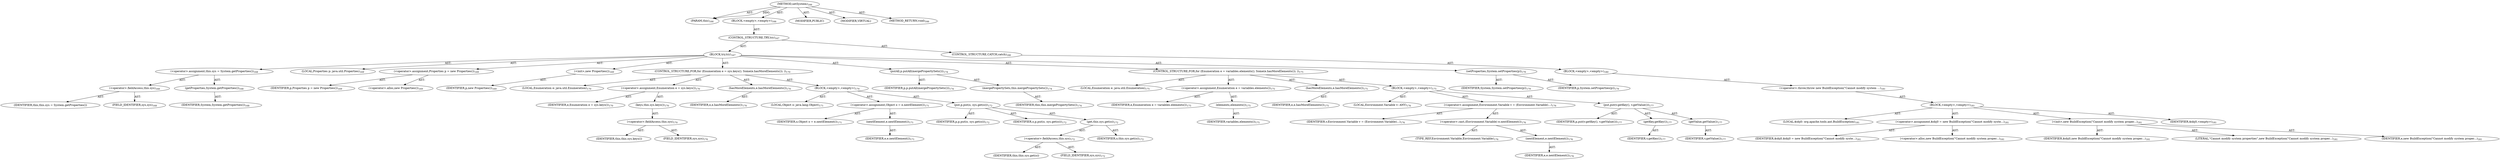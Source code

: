 digraph "setSystem" {  
"111669149699" [label = <(METHOD,setSystem)<SUB>166</SUB>> ]
"115964116995" [label = <(PARAM,this)<SUB>166</SUB>> ]
"25769803784" [label = <(BLOCK,&lt;empty&gt;,&lt;empty&gt;)<SUB>166</SUB>> ]
"47244640261" [label = <(CONTROL_STRUCTURE,TRY,try)<SUB>167</SUB>> ]
"25769803785" [label = <(BLOCK,try,try)<SUB>167</SUB>> ]
"30064771112" [label = <(&lt;operator&gt;.assignment,this.sys = System.getProperties())<SUB>168</SUB>> ]
"30064771113" [label = <(&lt;operator&gt;.fieldAccess,this.sys)<SUB>168</SUB>> ]
"68719476792" [label = <(IDENTIFIER,this,this.sys = System.getProperties())> ]
"55834574849" [label = <(FIELD_IDENTIFIER,sys,sys)<SUB>168</SUB>> ]
"30064771114" [label = <(getProperties,System.getProperties())<SUB>168</SUB>> ]
"68719476793" [label = <(IDENTIFIER,System,System.getProperties())<SUB>168</SUB>> ]
"94489280521" [label = <(LOCAL,Properties p: java.util.Properties)<SUB>169</SUB>> ]
"30064771115" [label = <(&lt;operator&gt;.assignment,Properties p = new Properties())<SUB>169</SUB>> ]
"68719476794" [label = <(IDENTIFIER,p,Properties p = new Properties())<SUB>169</SUB>> ]
"30064771116" [label = <(&lt;operator&gt;.alloc,new Properties())<SUB>169</SUB>> ]
"30064771117" [label = <(&lt;init&gt;,new Properties())<SUB>169</SUB>> ]
"68719476795" [label = <(IDENTIFIER,p,new Properties())<SUB>169</SUB>> ]
"47244640262" [label = <(CONTROL_STRUCTURE,FOR,for (Enumeration e = sys.keys(); Some(e.hasMoreElements()); ))<SUB>170</SUB>> ]
"94489280522" [label = <(LOCAL,Enumeration e: java.util.Enumeration)<SUB>170</SUB>> ]
"30064771118" [label = <(&lt;operator&gt;.assignment,Enumeration e = sys.keys())<SUB>170</SUB>> ]
"68719476796" [label = <(IDENTIFIER,e,Enumeration e = sys.keys())<SUB>170</SUB>> ]
"30064771119" [label = <(keys,this.sys.keys())<SUB>170</SUB>> ]
"30064771120" [label = <(&lt;operator&gt;.fieldAccess,this.sys)<SUB>170</SUB>> ]
"68719476797" [label = <(IDENTIFIER,this,this.sys.keys())> ]
"55834574850" [label = <(FIELD_IDENTIFIER,sys,sys)<SUB>170</SUB>> ]
"30064771121" [label = <(hasMoreElements,e.hasMoreElements())<SUB>170</SUB>> ]
"68719476798" [label = <(IDENTIFIER,e,e.hasMoreElements())<SUB>170</SUB>> ]
"25769803786" [label = <(BLOCK,&lt;empty&gt;,&lt;empty&gt;)<SUB>170</SUB>> ]
"94489280523" [label = <(LOCAL,Object o: java.lang.Object)<SUB>171</SUB>> ]
"30064771122" [label = <(&lt;operator&gt;.assignment,Object o = e.nextElement())<SUB>171</SUB>> ]
"68719476799" [label = <(IDENTIFIER,o,Object o = e.nextElement())<SUB>171</SUB>> ]
"30064771123" [label = <(nextElement,e.nextElement())<SUB>171</SUB>> ]
"68719476800" [label = <(IDENTIFIER,e,e.nextElement())<SUB>171</SUB>> ]
"30064771124" [label = <(put,p.put(o, sys.get(o)))<SUB>172</SUB>> ]
"68719476801" [label = <(IDENTIFIER,p,p.put(o, sys.get(o)))<SUB>172</SUB>> ]
"68719476802" [label = <(IDENTIFIER,o,p.put(o, sys.get(o)))<SUB>172</SUB>> ]
"30064771125" [label = <(get,this.sys.get(o))<SUB>172</SUB>> ]
"30064771126" [label = <(&lt;operator&gt;.fieldAccess,this.sys)<SUB>172</SUB>> ]
"68719476803" [label = <(IDENTIFIER,this,this.sys.get(o))> ]
"55834574851" [label = <(FIELD_IDENTIFIER,sys,sys)<SUB>172</SUB>> ]
"68719476804" [label = <(IDENTIFIER,o,this.sys.get(o))<SUB>172</SUB>> ]
"30064771127" [label = <(putAll,p.putAll(mergePropertySets()))<SUB>174</SUB>> ]
"68719476805" [label = <(IDENTIFIER,p,p.putAll(mergePropertySets()))<SUB>174</SUB>> ]
"30064771128" [label = <(mergePropertySets,this.mergePropertySets())<SUB>174</SUB>> ]
"68719476739" [label = <(IDENTIFIER,this,this.mergePropertySets())<SUB>174</SUB>> ]
"47244640263" [label = <(CONTROL_STRUCTURE,FOR,for (Enumeration e = variables.elements(); Some(e.hasMoreElements()); ))<SUB>175</SUB>> ]
"94489280524" [label = <(LOCAL,Enumeration e: java.util.Enumeration)<SUB>175</SUB>> ]
"30064771129" [label = <(&lt;operator&gt;.assignment,Enumeration e = variables.elements())<SUB>175</SUB>> ]
"68719476806" [label = <(IDENTIFIER,e,Enumeration e = variables.elements())<SUB>175</SUB>> ]
"30064771130" [label = <(elements,elements())<SUB>175</SUB>> ]
"68719476807" [label = <(IDENTIFIER,variables,elements())<SUB>175</SUB>> ]
"30064771131" [label = <(hasMoreElements,e.hasMoreElements())<SUB>175</SUB>> ]
"68719476808" [label = <(IDENTIFIER,e,e.hasMoreElements())<SUB>175</SUB>> ]
"25769803787" [label = <(BLOCK,&lt;empty&gt;,&lt;empty&gt;)<SUB>175</SUB>> ]
"94489280525" [label = <(LOCAL,Environment.Variable v: ANY)<SUB>176</SUB>> ]
"30064771132" [label = <(&lt;operator&gt;.assignment,Environment.Variable v = (Environment.Variable)...)<SUB>176</SUB>> ]
"68719476809" [label = <(IDENTIFIER,v,Environment.Variable v = (Environment.Variable)...)<SUB>176</SUB>> ]
"30064771133" [label = <(&lt;operator&gt;.cast,(Environment.Variable) e.nextElement())<SUB>176</SUB>> ]
"180388626434" [label = <(TYPE_REF,Environment.Variable,Environment.Variable)<SUB>176</SUB>> ]
"30064771134" [label = <(nextElement,e.nextElement())<SUB>176</SUB>> ]
"68719476810" [label = <(IDENTIFIER,e,e.nextElement())<SUB>176</SUB>> ]
"30064771135" [label = <(put,put(v.getKey(), v.getValue()))<SUB>177</SUB>> ]
"68719476811" [label = <(IDENTIFIER,p,put(v.getKey(), v.getValue()))<SUB>177</SUB>> ]
"30064771136" [label = <(getKey,getKey())<SUB>177</SUB>> ]
"68719476812" [label = <(IDENTIFIER,v,getKey())<SUB>177</SUB>> ]
"30064771137" [label = <(getValue,getValue())<SUB>177</SUB>> ]
"68719476813" [label = <(IDENTIFIER,v,getValue())<SUB>177</SUB>> ]
"30064771138" [label = <(setProperties,System.setProperties(p))<SUB>179</SUB>> ]
"68719476814" [label = <(IDENTIFIER,System,System.setProperties(p))<SUB>179</SUB>> ]
"68719476815" [label = <(IDENTIFIER,p,System.setProperties(p))<SUB>179</SUB>> ]
"47244640264" [label = <(CONTROL_STRUCTURE,CATCH,catch)<SUB>180</SUB>> ]
"25769803788" [label = <(BLOCK,&lt;empty&gt;,&lt;empty&gt;)<SUB>180</SUB>> ]
"30064771139" [label = <(&lt;operator&gt;.throw,throw new BuildException(&quot;Cannot modify system ...)<SUB>181</SUB>> ]
"25769803789" [label = <(BLOCK,&lt;empty&gt;,&lt;empty&gt;)<SUB>181</SUB>> ]
"94489280526" [label = <(LOCAL,$obj0: org.apache.tools.ant.BuildException)<SUB>181</SUB>> ]
"30064771140" [label = <(&lt;operator&gt;.assignment,$obj0 = new BuildException(&quot;Cannot modify syste...)<SUB>181</SUB>> ]
"68719476816" [label = <(IDENTIFIER,$obj0,$obj0 = new BuildException(&quot;Cannot modify syste...)<SUB>181</SUB>> ]
"30064771141" [label = <(&lt;operator&gt;.alloc,new BuildException(&quot;Cannot modify system proper...)<SUB>181</SUB>> ]
"30064771142" [label = <(&lt;init&gt;,new BuildException(&quot;Cannot modify system proper...)<SUB>181</SUB>> ]
"68719476817" [label = <(IDENTIFIER,$obj0,new BuildException(&quot;Cannot modify system proper...)<SUB>181</SUB>> ]
"90194313224" [label = <(LITERAL,&quot;Cannot modify system properties&quot;,new BuildException(&quot;Cannot modify system proper...)<SUB>181</SUB>> ]
"68719476818" [label = <(IDENTIFIER,e,new BuildException(&quot;Cannot modify system proper...)<SUB>181</SUB>> ]
"68719476819" [label = <(IDENTIFIER,$obj0,&lt;empty&gt;)<SUB>181</SUB>> ]
"133143986192" [label = <(MODIFIER,PUBLIC)> ]
"133143986193" [label = <(MODIFIER,VIRTUAL)> ]
"128849018883" [label = <(METHOD_RETURN,void)<SUB>166</SUB>> ]
  "111669149699" -> "115964116995"  [ label = "AST: "] 
  "111669149699" -> "25769803784"  [ label = "AST: "] 
  "111669149699" -> "133143986192"  [ label = "AST: "] 
  "111669149699" -> "133143986193"  [ label = "AST: "] 
  "111669149699" -> "128849018883"  [ label = "AST: "] 
  "25769803784" -> "47244640261"  [ label = "AST: "] 
  "47244640261" -> "25769803785"  [ label = "AST: "] 
  "47244640261" -> "47244640264"  [ label = "AST: "] 
  "25769803785" -> "30064771112"  [ label = "AST: "] 
  "25769803785" -> "94489280521"  [ label = "AST: "] 
  "25769803785" -> "30064771115"  [ label = "AST: "] 
  "25769803785" -> "30064771117"  [ label = "AST: "] 
  "25769803785" -> "47244640262"  [ label = "AST: "] 
  "25769803785" -> "30064771127"  [ label = "AST: "] 
  "25769803785" -> "47244640263"  [ label = "AST: "] 
  "25769803785" -> "30064771138"  [ label = "AST: "] 
  "30064771112" -> "30064771113"  [ label = "AST: "] 
  "30064771112" -> "30064771114"  [ label = "AST: "] 
  "30064771113" -> "68719476792"  [ label = "AST: "] 
  "30064771113" -> "55834574849"  [ label = "AST: "] 
  "30064771114" -> "68719476793"  [ label = "AST: "] 
  "30064771115" -> "68719476794"  [ label = "AST: "] 
  "30064771115" -> "30064771116"  [ label = "AST: "] 
  "30064771117" -> "68719476795"  [ label = "AST: "] 
  "47244640262" -> "94489280522"  [ label = "AST: "] 
  "47244640262" -> "30064771118"  [ label = "AST: "] 
  "47244640262" -> "30064771121"  [ label = "AST: "] 
  "47244640262" -> "25769803786"  [ label = "AST: "] 
  "30064771118" -> "68719476796"  [ label = "AST: "] 
  "30064771118" -> "30064771119"  [ label = "AST: "] 
  "30064771119" -> "30064771120"  [ label = "AST: "] 
  "30064771120" -> "68719476797"  [ label = "AST: "] 
  "30064771120" -> "55834574850"  [ label = "AST: "] 
  "30064771121" -> "68719476798"  [ label = "AST: "] 
  "25769803786" -> "94489280523"  [ label = "AST: "] 
  "25769803786" -> "30064771122"  [ label = "AST: "] 
  "25769803786" -> "30064771124"  [ label = "AST: "] 
  "30064771122" -> "68719476799"  [ label = "AST: "] 
  "30064771122" -> "30064771123"  [ label = "AST: "] 
  "30064771123" -> "68719476800"  [ label = "AST: "] 
  "30064771124" -> "68719476801"  [ label = "AST: "] 
  "30064771124" -> "68719476802"  [ label = "AST: "] 
  "30064771124" -> "30064771125"  [ label = "AST: "] 
  "30064771125" -> "30064771126"  [ label = "AST: "] 
  "30064771125" -> "68719476804"  [ label = "AST: "] 
  "30064771126" -> "68719476803"  [ label = "AST: "] 
  "30064771126" -> "55834574851"  [ label = "AST: "] 
  "30064771127" -> "68719476805"  [ label = "AST: "] 
  "30064771127" -> "30064771128"  [ label = "AST: "] 
  "30064771128" -> "68719476739"  [ label = "AST: "] 
  "47244640263" -> "94489280524"  [ label = "AST: "] 
  "47244640263" -> "30064771129"  [ label = "AST: "] 
  "47244640263" -> "30064771131"  [ label = "AST: "] 
  "47244640263" -> "25769803787"  [ label = "AST: "] 
  "30064771129" -> "68719476806"  [ label = "AST: "] 
  "30064771129" -> "30064771130"  [ label = "AST: "] 
  "30064771130" -> "68719476807"  [ label = "AST: "] 
  "30064771131" -> "68719476808"  [ label = "AST: "] 
  "25769803787" -> "94489280525"  [ label = "AST: "] 
  "25769803787" -> "30064771132"  [ label = "AST: "] 
  "25769803787" -> "30064771135"  [ label = "AST: "] 
  "30064771132" -> "68719476809"  [ label = "AST: "] 
  "30064771132" -> "30064771133"  [ label = "AST: "] 
  "30064771133" -> "180388626434"  [ label = "AST: "] 
  "30064771133" -> "30064771134"  [ label = "AST: "] 
  "30064771134" -> "68719476810"  [ label = "AST: "] 
  "30064771135" -> "68719476811"  [ label = "AST: "] 
  "30064771135" -> "30064771136"  [ label = "AST: "] 
  "30064771135" -> "30064771137"  [ label = "AST: "] 
  "30064771136" -> "68719476812"  [ label = "AST: "] 
  "30064771137" -> "68719476813"  [ label = "AST: "] 
  "30064771138" -> "68719476814"  [ label = "AST: "] 
  "30064771138" -> "68719476815"  [ label = "AST: "] 
  "47244640264" -> "25769803788"  [ label = "AST: "] 
  "25769803788" -> "30064771139"  [ label = "AST: "] 
  "30064771139" -> "25769803789"  [ label = "AST: "] 
  "25769803789" -> "94489280526"  [ label = "AST: "] 
  "25769803789" -> "30064771140"  [ label = "AST: "] 
  "25769803789" -> "30064771142"  [ label = "AST: "] 
  "25769803789" -> "68719476819"  [ label = "AST: "] 
  "30064771140" -> "68719476816"  [ label = "AST: "] 
  "30064771140" -> "30064771141"  [ label = "AST: "] 
  "30064771142" -> "68719476817"  [ label = "AST: "] 
  "30064771142" -> "90194313224"  [ label = "AST: "] 
  "30064771142" -> "68719476818"  [ label = "AST: "] 
  "111669149699" -> "115964116995"  [ label = "DDG: "] 
}
